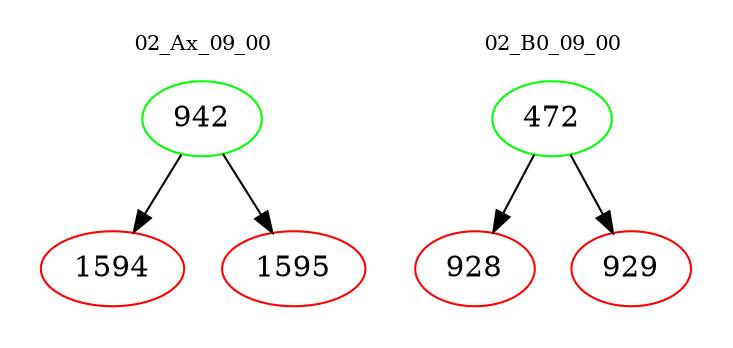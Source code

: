 digraph{
subgraph cluster_0 {
color = white
label = "02_Ax_09_00";
fontsize=10;
T0_942 [label="942", color="green"]
T0_942 -> T0_1594 [color="black"]
T0_1594 [label="1594", color="red"]
T0_942 -> T0_1595 [color="black"]
T0_1595 [label="1595", color="red"]
}
subgraph cluster_1 {
color = white
label = "02_B0_09_00";
fontsize=10;
T1_472 [label="472", color="green"]
T1_472 -> T1_928 [color="black"]
T1_928 [label="928", color="red"]
T1_472 -> T1_929 [color="black"]
T1_929 [label="929", color="red"]
}
}
